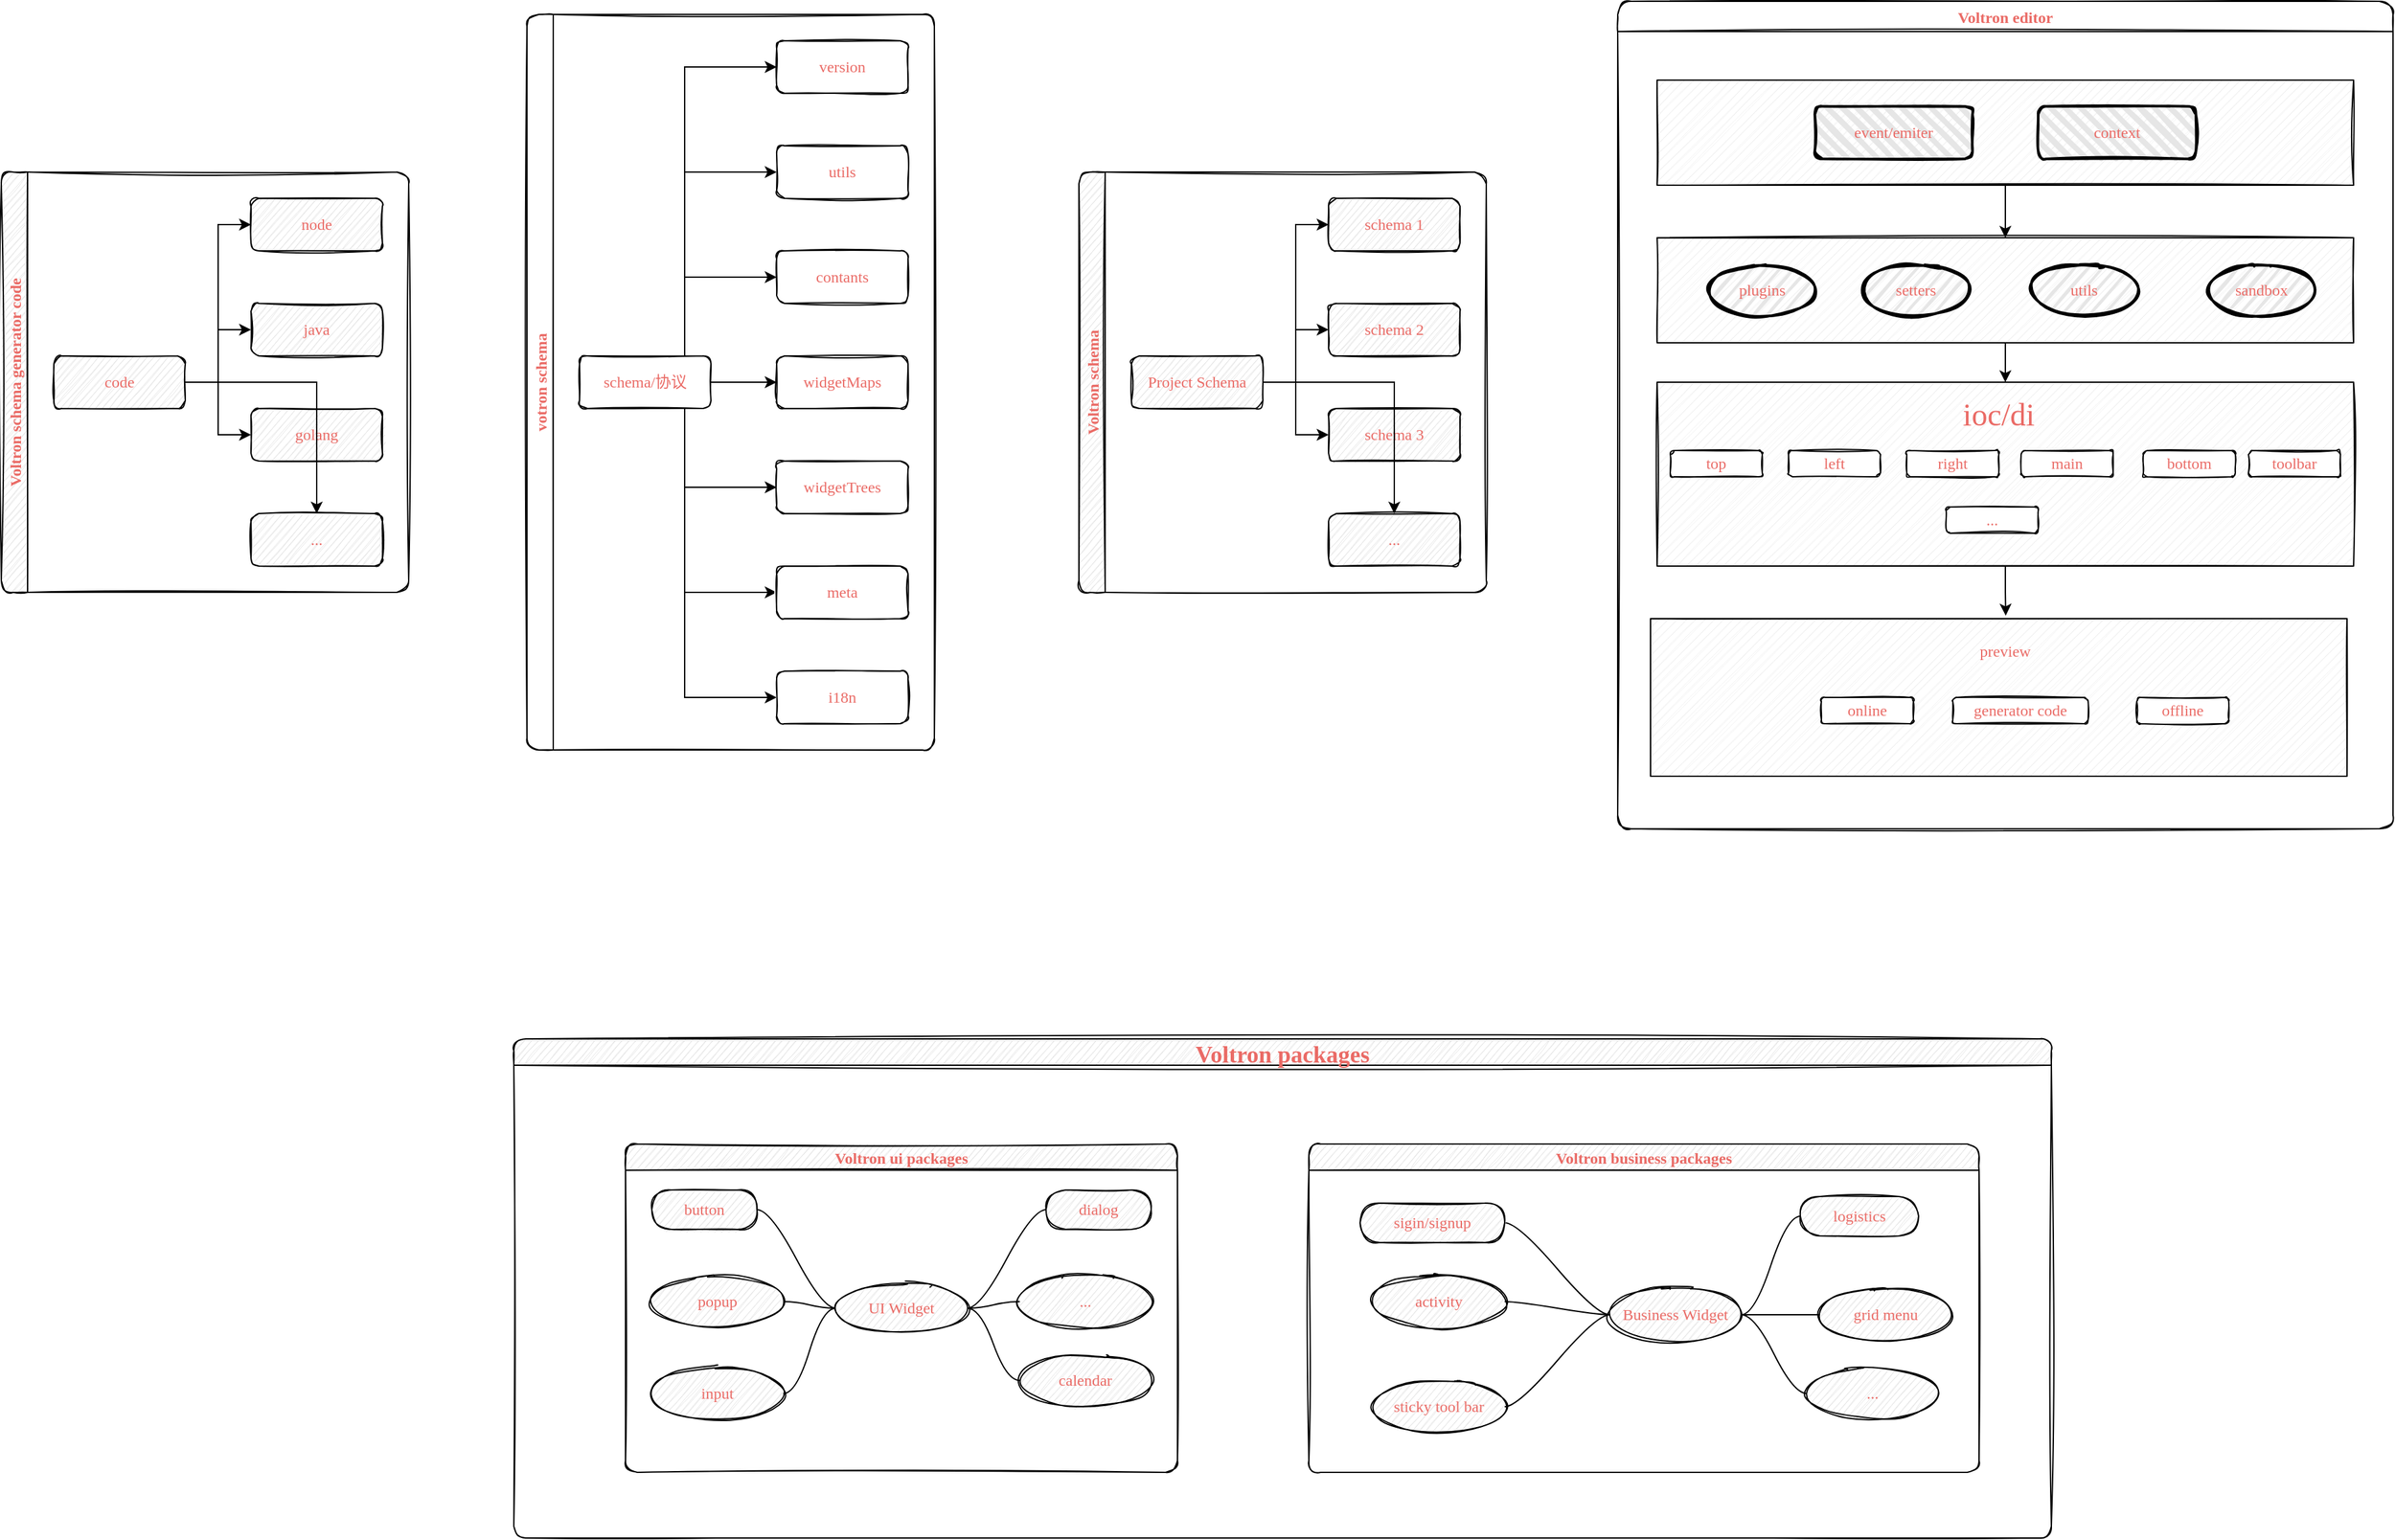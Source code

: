 <mxfile version="20.2.7" type="github">
  <diagram id="uEtx-rClUIluF5eoHh9o" name="Page-1">
    <mxGraphModel dx="2403" dy="1404" grid="1" gridSize="10" guides="1" tooltips="1" connect="1" arrows="1" fold="1" page="1" pageScale="1" pageWidth="827" pageHeight="1169" math="0" shadow="0">
      <root>
        <mxCell id="0" />
        <mxCell id="1" parent="0" />
        <mxCell id="8oAO5jy6MXNJYuo4tlUB-1" value="votron schema" style="swimlane;startSize=20;horizontal=0;childLayout=treeLayout;horizontalTree=1;resizable=0;containerType=tree;rounded=1;sketch=1;fontFamily=Comic Sans MS;fontColor=#EA6B66;" vertex="1" parent="1">
          <mxGeometry x="731" y="490" width="310" height="560" as="geometry" />
        </mxCell>
        <mxCell id="8oAO5jy6MXNJYuo4tlUB-2" value="schema/协议" style="whiteSpace=wrap;html=1;rounded=1;sketch=1;fontFamily=Comic Sans MS;fontColor=#EA6B66;" vertex="1" parent="8oAO5jy6MXNJYuo4tlUB-1">
          <mxGeometry x="40" y="260" width="100" height="40" as="geometry" />
        </mxCell>
        <mxCell id="8oAO5jy6MXNJYuo4tlUB-3" value="" style="edgeStyle=orthogonalEdgeStyle;rounded=0;orthogonalLoop=1;jettySize=auto;html=1;" edge="1" parent="8oAO5jy6MXNJYuo4tlUB-1" source="8oAO5jy6MXNJYuo4tlUB-2" target="8oAO5jy6MXNJYuo4tlUB-4">
          <mxGeometry relative="1" as="geometry">
            <Array as="points">
              <mxPoint x="120" y="40" />
            </Array>
          </mxGeometry>
        </mxCell>
        <mxCell id="8oAO5jy6MXNJYuo4tlUB-4" value="version" style="whiteSpace=wrap;html=1;rounded=1;sketch=1;fontFamily=Comic Sans MS;fontColor=#EA6B66;" vertex="1" parent="8oAO5jy6MXNJYuo4tlUB-1">
          <mxGeometry x="190" y="20" width="100" height="40" as="geometry" />
        </mxCell>
        <mxCell id="8oAO5jy6MXNJYuo4tlUB-5" value="" style="edgeStyle=orthogonalEdgeStyle;rounded=0;orthogonalLoop=1;jettySize=auto;html=1;" edge="1" parent="8oAO5jy6MXNJYuo4tlUB-1" source="8oAO5jy6MXNJYuo4tlUB-2" target="8oAO5jy6MXNJYuo4tlUB-6">
          <mxGeometry relative="1" as="geometry">
            <Array as="points">
              <mxPoint x="120" y="120" />
            </Array>
          </mxGeometry>
        </mxCell>
        <mxCell id="8oAO5jy6MXNJYuo4tlUB-6" value="utils" style="whiteSpace=wrap;html=1;rounded=1;sketch=1;fontFamily=Comic Sans MS;fontColor=#EA6B66;" vertex="1" parent="8oAO5jy6MXNJYuo4tlUB-1">
          <mxGeometry x="190" y="100" width="100" height="40" as="geometry" />
        </mxCell>
        <mxCell id="8oAO5jy6MXNJYuo4tlUB-7" value="" style="edgeStyle=orthogonalEdgeStyle;rounded=0;orthogonalLoop=1;jettySize=auto;html=1;" edge="1" parent="8oAO5jy6MXNJYuo4tlUB-1" source="8oAO5jy6MXNJYuo4tlUB-2" target="8oAO5jy6MXNJYuo4tlUB-8">
          <mxGeometry relative="1" as="geometry">
            <Array as="points">
              <mxPoint x="120" y="200" />
            </Array>
          </mxGeometry>
        </mxCell>
        <mxCell id="8oAO5jy6MXNJYuo4tlUB-8" value="contants" style="whiteSpace=wrap;html=1;rounded=1;sketch=1;fontFamily=Comic Sans MS;fontColor=#EA6B66;" vertex="1" parent="8oAO5jy6MXNJYuo4tlUB-1">
          <mxGeometry x="190" y="180" width="100" height="40" as="geometry" />
        </mxCell>
        <mxCell id="8oAO5jy6MXNJYuo4tlUB-9" value="" style="edgeStyle=orthogonalEdgeStyle;rounded=0;orthogonalLoop=1;jettySize=auto;html=1;" edge="1" parent="8oAO5jy6MXNJYuo4tlUB-1" source="8oAO5jy6MXNJYuo4tlUB-2" target="8oAO5jy6MXNJYuo4tlUB-10">
          <mxGeometry relative="1" as="geometry" />
        </mxCell>
        <mxCell id="8oAO5jy6MXNJYuo4tlUB-10" value="widgetMaps" style="whiteSpace=wrap;html=1;rounded=1;sketch=1;fontFamily=Comic Sans MS;fontColor=#EA6B66;" vertex="1" parent="8oAO5jy6MXNJYuo4tlUB-1">
          <mxGeometry x="190" y="260" width="100" height="40" as="geometry" />
        </mxCell>
        <mxCell id="8oAO5jy6MXNJYuo4tlUB-11" value="" style="edgeStyle=orthogonalEdgeStyle;rounded=0;orthogonalLoop=1;jettySize=auto;html=1;" edge="1" parent="8oAO5jy6MXNJYuo4tlUB-1" source="8oAO5jy6MXNJYuo4tlUB-2" target="8oAO5jy6MXNJYuo4tlUB-12">
          <mxGeometry relative="1" as="geometry">
            <Array as="points">
              <mxPoint x="120" y="360" />
            </Array>
          </mxGeometry>
        </mxCell>
        <mxCell id="8oAO5jy6MXNJYuo4tlUB-12" value="widgetTrees" style="whiteSpace=wrap;html=1;rounded=1;sketch=1;fontFamily=Comic Sans MS;fontColor=#EA6B66;" vertex="1" parent="8oAO5jy6MXNJYuo4tlUB-1">
          <mxGeometry x="190" y="340" width="100" height="40" as="geometry" />
        </mxCell>
        <mxCell id="8oAO5jy6MXNJYuo4tlUB-13" value="" style="edgeStyle=orthogonalEdgeStyle;rounded=0;orthogonalLoop=1;jettySize=auto;html=1;" edge="1" parent="8oAO5jy6MXNJYuo4tlUB-1" source="8oAO5jy6MXNJYuo4tlUB-2" target="8oAO5jy6MXNJYuo4tlUB-14">
          <mxGeometry relative="1" as="geometry">
            <Array as="points">
              <mxPoint x="120" y="440" />
            </Array>
          </mxGeometry>
        </mxCell>
        <mxCell id="8oAO5jy6MXNJYuo4tlUB-14" value="meta" style="whiteSpace=wrap;html=1;rounded=1;sketch=1;fontFamily=Comic Sans MS;fontColor=#EA6B66;" vertex="1" parent="8oAO5jy6MXNJYuo4tlUB-1">
          <mxGeometry x="190" y="420" width="100" height="40" as="geometry" />
        </mxCell>
        <mxCell id="8oAO5jy6MXNJYuo4tlUB-15" value="" style="edgeStyle=orthogonalEdgeStyle;rounded=0;orthogonalLoop=1;jettySize=auto;html=1;" edge="1" parent="8oAO5jy6MXNJYuo4tlUB-1" source="8oAO5jy6MXNJYuo4tlUB-2" target="8oAO5jy6MXNJYuo4tlUB-16">
          <mxGeometry relative="1" as="geometry">
            <Array as="points">
              <mxPoint x="120" y="520" />
            </Array>
          </mxGeometry>
        </mxCell>
        <mxCell id="8oAO5jy6MXNJYuo4tlUB-16" value="i18n" style="whiteSpace=wrap;html=1;rounded=1;sketch=1;fontFamily=Comic Sans MS;fontColor=#EA6B66;" vertex="1" parent="8oAO5jy6MXNJYuo4tlUB-1">
          <mxGeometry x="190" y="500" width="100" height="40" as="geometry" />
        </mxCell>
        <mxCell id="8oAO5jy6MXNJYuo4tlUB-17" value="Voltron editor" style="swimlane;rounded=1;sketch=1;fontFamily=Comic Sans MS;fontColor=#EA6B66;" vertex="1" parent="1">
          <mxGeometry x="1561" y="480" width="590" height="630" as="geometry" />
        </mxCell>
        <mxCell id="8oAO5jy6MXNJYuo4tlUB-18" style="edgeStyle=orthogonalEdgeStyle;rounded=0;orthogonalLoop=1;jettySize=auto;html=1;entryX=0.5;entryY=0;entryDx=0;entryDy=0;entryPerimeter=0;fontFamily=Comic Sans MS;" edge="1" parent="8oAO5jy6MXNJYuo4tlUB-17" source="8oAO5jy6MXNJYuo4tlUB-19" target="8oAO5jy6MXNJYuo4tlUB-38">
          <mxGeometry relative="1" as="geometry" />
        </mxCell>
        <mxCell id="8oAO5jy6MXNJYuo4tlUB-19" value="" style="verticalLabelPosition=bottom;verticalAlign=top;html=1;shape=mxgraph.basic.patternFillRect;fillStyle=diag;step=5;fillStrokeWidth=0.2;fillStrokeColor=#dddddd;rounded=1;sketch=1;fontFamily=Comic Sans MS;" vertex="1" parent="8oAO5jy6MXNJYuo4tlUB-17">
          <mxGeometry x="30" y="60" width="530" height="80" as="geometry" />
        </mxCell>
        <mxCell id="8oAO5jy6MXNJYuo4tlUB-20" value="event/emiter" style="rounded=1;whiteSpace=wrap;html=1;strokeWidth=2;fillWeight=4;hachureGap=8;hachureAngle=45;fillColor=#E6E6E6;sketch=1;fontFamily=Comic Sans MS;fontColor=#EA6B66;" vertex="1" parent="8oAO5jy6MXNJYuo4tlUB-17">
          <mxGeometry x="150" y="80" width="120" height="40" as="geometry" />
        </mxCell>
        <mxCell id="8oAO5jy6MXNJYuo4tlUB-21" value="context" style="rounded=1;whiteSpace=wrap;html=1;strokeWidth=2;fillWeight=4;hachureGap=8;hachureAngle=45;fillColor=#E6E6E6;sketch=1;fontFamily=Comic Sans MS;fontColor=#EA6B66;" vertex="1" parent="8oAO5jy6MXNJYuo4tlUB-17">
          <mxGeometry x="320" y="80" width="120" height="40" as="geometry" />
        </mxCell>
        <mxCell id="8oAO5jy6MXNJYuo4tlUB-22" style="edgeStyle=orthogonalEdgeStyle;rounded=0;orthogonalLoop=1;jettySize=auto;html=1;entryX=0.51;entryY=-0.019;entryDx=0;entryDy=0;entryPerimeter=0;fontFamily=Comic Sans MS;" edge="1" parent="8oAO5jy6MXNJYuo4tlUB-17" source="8oAO5jy6MXNJYuo4tlUB-23" target="8oAO5jy6MXNJYuo4tlUB-32">
          <mxGeometry relative="1" as="geometry" />
        </mxCell>
        <mxCell id="8oAO5jy6MXNJYuo4tlUB-23" value="" style="verticalLabelPosition=bottom;verticalAlign=top;html=1;shape=mxgraph.basic.patternFillRect;fillStyle=diag;step=5;fillStrokeWidth=0.2;fillStrokeColor=#dddddd;rounded=1;sketch=1;fontFamily=Comic Sans MS;" vertex="1" parent="8oAO5jy6MXNJYuo4tlUB-17">
          <mxGeometry x="30" y="290" width="530" height="140" as="geometry" />
        </mxCell>
        <mxCell id="8oAO5jy6MXNJYuo4tlUB-24" value="&lt;font style=&quot;font-size: 24px;&quot;&gt;ioc/di&lt;/font&gt;" style="text;html=1;strokeColor=none;fillColor=none;align=center;verticalAlign=middle;whiteSpace=wrap;rounded=0;sketch=1;fontFamily=Comic Sans MS;fontColor=#EA6B66;fontSize=14;" vertex="1" parent="8oAO5jy6MXNJYuo4tlUB-17">
          <mxGeometry x="260" y="300" width="60" height="30" as="geometry" />
        </mxCell>
        <mxCell id="8oAO5jy6MXNJYuo4tlUB-25" value="top" style="rounded=1;whiteSpace=wrap;html=1;sketch=1;fontFamily=Comic Sans MS;fontColor=#EA6B66;" vertex="1" parent="8oAO5jy6MXNJYuo4tlUB-17">
          <mxGeometry x="40" y="342" width="70" height="20" as="geometry" />
        </mxCell>
        <mxCell id="8oAO5jy6MXNJYuo4tlUB-26" value="left" style="rounded=1;whiteSpace=wrap;html=1;sketch=1;fontFamily=Comic Sans MS;fontColor=#EA6B66;" vertex="1" parent="8oAO5jy6MXNJYuo4tlUB-17">
          <mxGeometry x="130" y="342" width="70" height="20" as="geometry" />
        </mxCell>
        <mxCell id="8oAO5jy6MXNJYuo4tlUB-27" value="right" style="rounded=1;whiteSpace=wrap;html=1;sketch=1;fontFamily=Comic Sans MS;fontColor=#EA6B66;" vertex="1" parent="8oAO5jy6MXNJYuo4tlUB-17">
          <mxGeometry x="220" y="342" width="70" height="20" as="geometry" />
        </mxCell>
        <mxCell id="8oAO5jy6MXNJYuo4tlUB-28" value="main" style="rounded=1;whiteSpace=wrap;html=1;sketch=1;fontFamily=Comic Sans MS;fontColor=#EA6B66;" vertex="1" parent="8oAO5jy6MXNJYuo4tlUB-17">
          <mxGeometry x="307" y="342" width="70" height="20" as="geometry" />
        </mxCell>
        <mxCell id="8oAO5jy6MXNJYuo4tlUB-29" value="bottom" style="rounded=1;whiteSpace=wrap;html=1;sketch=1;fontFamily=Comic Sans MS;fontColor=#EA6B66;" vertex="1" parent="8oAO5jy6MXNJYuo4tlUB-17">
          <mxGeometry x="400" y="342" width="70" height="20" as="geometry" />
        </mxCell>
        <mxCell id="8oAO5jy6MXNJYuo4tlUB-30" value="toolbar" style="rounded=1;whiteSpace=wrap;html=1;sketch=1;fontFamily=Comic Sans MS;fontColor=#EA6B66;" vertex="1" parent="8oAO5jy6MXNJYuo4tlUB-17">
          <mxGeometry x="480" y="342" width="70" height="20" as="geometry" />
        </mxCell>
        <mxCell id="8oAO5jy6MXNJYuo4tlUB-31" value="..." style="rounded=1;whiteSpace=wrap;html=1;sketch=1;fontFamily=Comic Sans MS;fontColor=#EA6B66;" vertex="1" parent="8oAO5jy6MXNJYuo4tlUB-17">
          <mxGeometry x="250" y="385" width="70" height="20" as="geometry" />
        </mxCell>
        <mxCell id="8oAO5jy6MXNJYuo4tlUB-32" value="" style="verticalLabelPosition=bottom;verticalAlign=top;html=1;shape=mxgraph.basic.patternFillRect;fillStyle=diag;step=5;fillStrokeWidth=0.2;fillStrokeColor=#dddddd;rounded=1;sketch=1;fontFamily=Comic Sans MS;" vertex="1" parent="8oAO5jy6MXNJYuo4tlUB-17">
          <mxGeometry x="25" y="470" width="530" height="120" as="geometry" />
        </mxCell>
        <mxCell id="8oAO5jy6MXNJYuo4tlUB-33" value="preview" style="text;html=1;strokeColor=none;fillColor=none;align=center;verticalAlign=middle;whiteSpace=wrap;rounded=0;sketch=1;fontFamily=Comic Sans MS;fontColor=#EA6B66;" vertex="1" parent="8oAO5jy6MXNJYuo4tlUB-17">
          <mxGeometry x="265" y="480" width="60" height="30" as="geometry" />
        </mxCell>
        <mxCell id="8oAO5jy6MXNJYuo4tlUB-34" value="online" style="rounded=1;whiteSpace=wrap;html=1;sketch=1;fontFamily=Comic Sans MS;fontColor=#EA6B66;" vertex="1" parent="8oAO5jy6MXNJYuo4tlUB-17">
          <mxGeometry x="155" y="530" width="70" height="20" as="geometry" />
        </mxCell>
        <mxCell id="8oAO5jy6MXNJYuo4tlUB-35" value="offline" style="rounded=1;whiteSpace=wrap;html=1;sketch=1;fontFamily=Comic Sans MS;fontColor=#EA6B66;" vertex="1" parent="8oAO5jy6MXNJYuo4tlUB-17">
          <mxGeometry x="395" y="530" width="70" height="20" as="geometry" />
        </mxCell>
        <mxCell id="8oAO5jy6MXNJYuo4tlUB-36" value="generator code" style="rounded=1;whiteSpace=wrap;html=1;sketch=1;fontFamily=Comic Sans MS;fontColor=#EA6B66;" vertex="1" parent="8oAO5jy6MXNJYuo4tlUB-17">
          <mxGeometry x="255" y="530" width="103" height="20" as="geometry" />
        </mxCell>
        <mxCell id="8oAO5jy6MXNJYuo4tlUB-37" style="edgeStyle=orthogonalEdgeStyle;rounded=0;orthogonalLoop=1;jettySize=auto;html=1;entryX=0.5;entryY=0;entryDx=0;entryDy=0;entryPerimeter=0;fontFamily=Comic Sans MS;fontSize=24;fontColor=#EA6B66;" edge="1" parent="8oAO5jy6MXNJYuo4tlUB-17" source="8oAO5jy6MXNJYuo4tlUB-38" target="8oAO5jy6MXNJYuo4tlUB-23">
          <mxGeometry relative="1" as="geometry" />
        </mxCell>
        <mxCell id="8oAO5jy6MXNJYuo4tlUB-38" value="" style="verticalLabelPosition=bottom;verticalAlign=top;html=1;shape=mxgraph.basic.patternFillRect;fillStyle=diag;step=5;fillStrokeWidth=0.2;fillStrokeColor=#dddddd;rounded=1;sketch=1;fontFamily=Comic Sans MS;" vertex="1" parent="8oAO5jy6MXNJYuo4tlUB-17">
          <mxGeometry x="30" y="180" width="530" height="80" as="geometry" />
        </mxCell>
        <mxCell id="8oAO5jy6MXNJYuo4tlUB-39" value="plugins" style="ellipse;whiteSpace=wrap;html=1;strokeWidth=2;fillWeight=2;hachureGap=8;fillColor=#E6E6E6;fillStyle=dots;sketch=1;rounded=1;fontFamily=Comic Sans MS;fontColor=#EA6B66;" vertex="1" parent="8oAO5jy6MXNJYuo4tlUB-17">
          <mxGeometry x="70" y="200" width="80" height="40" as="geometry" />
        </mxCell>
        <mxCell id="8oAO5jy6MXNJYuo4tlUB-40" value="setters" style="ellipse;whiteSpace=wrap;html=1;strokeWidth=2;fillWeight=2;hachureGap=8;fillColor=#E6E6E6;fillStyle=dots;sketch=1;rounded=1;fontFamily=Comic Sans MS;fontColor=#EA6B66;" vertex="1" parent="8oAO5jy6MXNJYuo4tlUB-17">
          <mxGeometry x="187" y="200" width="80" height="40" as="geometry" />
        </mxCell>
        <mxCell id="8oAO5jy6MXNJYuo4tlUB-41" value="utils" style="ellipse;whiteSpace=wrap;html=1;strokeWidth=2;fillWeight=2;hachureGap=8;fillColor=#E6E6E6;fillStyle=dots;sketch=1;rounded=1;fontFamily=Comic Sans MS;fontColor=#EA6B66;" vertex="1" parent="8oAO5jy6MXNJYuo4tlUB-17">
          <mxGeometry x="315" y="200" width="80" height="40" as="geometry" />
        </mxCell>
        <mxCell id="8oAO5jy6MXNJYuo4tlUB-42" value="sandbox" style="ellipse;whiteSpace=wrap;html=1;strokeWidth=2;fillWeight=2;hachureGap=8;fillColor=#E6E6E6;fillStyle=dots;sketch=1;rounded=1;fontFamily=Comic Sans MS;fontColor=#EA6B66;" vertex="1" parent="8oAO5jy6MXNJYuo4tlUB-17">
          <mxGeometry x="450" y="200" width="80" height="40" as="geometry" />
        </mxCell>
        <mxCell id="8oAO5jy6MXNJYuo4tlUB-43" value="Voltron schema generator code" style="swimlane;startSize=20;horizontal=0;childLayout=treeLayout;horizontalTree=1;resizable=0;containerType=tree;rounded=1;sketch=1;fontFamily=Comic Sans MS;fillColor=#E6E6E6;fontColor=#EA6B66;" vertex="1" parent="1">
          <mxGeometry x="331" y="610" width="310" height="320" as="geometry" />
        </mxCell>
        <mxCell id="8oAO5jy6MXNJYuo4tlUB-44" value="code" style="whiteSpace=wrap;html=1;rounded=1;sketch=1;fontFamily=Comic Sans MS;fillColor=#E6E6E6;fontColor=#EA6B66;" vertex="1" parent="8oAO5jy6MXNJYuo4tlUB-43">
          <mxGeometry x="40" y="140" width="100" height="40" as="geometry" />
        </mxCell>
        <mxCell id="8oAO5jy6MXNJYuo4tlUB-45" value="node" style="whiteSpace=wrap;html=1;rounded=1;sketch=1;fontFamily=Comic Sans MS;fillColor=#E6E6E6;fontColor=#EA6B66;" vertex="1" parent="8oAO5jy6MXNJYuo4tlUB-43">
          <mxGeometry x="190" y="20" width="100" height="40" as="geometry" />
        </mxCell>
        <mxCell id="8oAO5jy6MXNJYuo4tlUB-46" value="" style="edgeStyle=elbowEdgeStyle;elbow=horizontal;html=1;rounded=0;fontFamily=Comic Sans MS;" edge="1" parent="8oAO5jy6MXNJYuo4tlUB-43" source="8oAO5jy6MXNJYuo4tlUB-44" target="8oAO5jy6MXNJYuo4tlUB-45">
          <mxGeometry relative="1" as="geometry" />
        </mxCell>
        <mxCell id="8oAO5jy6MXNJYuo4tlUB-47" value="java" style="whiteSpace=wrap;html=1;rounded=1;sketch=1;fontFamily=Comic Sans MS;fillColor=#E6E6E6;fontColor=#EA6B66;" vertex="1" parent="8oAO5jy6MXNJYuo4tlUB-43">
          <mxGeometry x="190" y="100" width="100" height="40" as="geometry" />
        </mxCell>
        <mxCell id="8oAO5jy6MXNJYuo4tlUB-48" value="" style="edgeStyle=elbowEdgeStyle;elbow=horizontal;html=1;rounded=0;fontFamily=Comic Sans MS;" edge="1" parent="8oAO5jy6MXNJYuo4tlUB-43" source="8oAO5jy6MXNJYuo4tlUB-44" target="8oAO5jy6MXNJYuo4tlUB-47">
          <mxGeometry relative="1" as="geometry" />
        </mxCell>
        <mxCell id="8oAO5jy6MXNJYuo4tlUB-49" value="" style="edgeStyle=orthogonalEdgeStyle;rounded=0;orthogonalLoop=1;jettySize=auto;html=1;" edge="1" parent="8oAO5jy6MXNJYuo4tlUB-43" source="8oAO5jy6MXNJYuo4tlUB-44" target="8oAO5jy6MXNJYuo4tlUB-50">
          <mxGeometry relative="1" as="geometry" />
        </mxCell>
        <mxCell id="8oAO5jy6MXNJYuo4tlUB-50" value="golang" style="whiteSpace=wrap;html=1;rounded=1;sketch=1;fontFamily=Comic Sans MS;fillColor=#E6E6E6;fontColor=#EA6B66;" vertex="1" parent="8oAO5jy6MXNJYuo4tlUB-43">
          <mxGeometry x="190" y="180" width="100" height="40" as="geometry" />
        </mxCell>
        <mxCell id="8oAO5jy6MXNJYuo4tlUB-51" value="" style="edgeStyle=orthogonalEdgeStyle;rounded=0;orthogonalLoop=1;jettySize=auto;html=1;" edge="1" parent="8oAO5jy6MXNJYuo4tlUB-43" source="8oAO5jy6MXNJYuo4tlUB-44" target="8oAO5jy6MXNJYuo4tlUB-52">
          <mxGeometry relative="1" as="geometry" />
        </mxCell>
        <mxCell id="8oAO5jy6MXNJYuo4tlUB-52" value="..." style="whiteSpace=wrap;html=1;rounded=1;sketch=1;fontFamily=Comic Sans MS;fillColor=#E6E6E6;fontColor=#EA6B66;" vertex="1" parent="8oAO5jy6MXNJYuo4tlUB-43">
          <mxGeometry x="190" y="260" width="100" height="40" as="geometry" />
        </mxCell>
        <mxCell id="8oAO5jy6MXNJYuo4tlUB-53" value="Voltron schema" style="swimlane;startSize=20;horizontal=0;childLayout=treeLayout;horizontalTree=1;resizable=0;containerType=tree;rounded=1;sketch=1;fontFamily=Comic Sans MS;fillColor=#E6E6E6;fontColor=#EA6B66;" vertex="1" parent="1">
          <mxGeometry x="1151" y="610" width="310" height="320" as="geometry" />
        </mxCell>
        <mxCell id="8oAO5jy6MXNJYuo4tlUB-54" value="Project Schema" style="whiteSpace=wrap;html=1;rounded=1;sketch=1;fontFamily=Comic Sans MS;fillColor=#E6E6E6;fontColor=#EA6B66;" vertex="1" parent="8oAO5jy6MXNJYuo4tlUB-53">
          <mxGeometry x="40" y="140" width="100" height="40" as="geometry" />
        </mxCell>
        <mxCell id="8oAO5jy6MXNJYuo4tlUB-55" value="schema 1" style="whiteSpace=wrap;html=1;rounded=1;sketch=1;fontFamily=Comic Sans MS;fillColor=#E6E6E6;fontColor=#EA6B66;" vertex="1" parent="8oAO5jy6MXNJYuo4tlUB-53">
          <mxGeometry x="190" y="20" width="100" height="40" as="geometry" />
        </mxCell>
        <mxCell id="8oAO5jy6MXNJYuo4tlUB-56" value="" style="edgeStyle=elbowEdgeStyle;elbow=horizontal;html=1;rounded=0;fontFamily=Comic Sans MS;" edge="1" parent="8oAO5jy6MXNJYuo4tlUB-53" source="8oAO5jy6MXNJYuo4tlUB-54" target="8oAO5jy6MXNJYuo4tlUB-55">
          <mxGeometry relative="1" as="geometry" />
        </mxCell>
        <mxCell id="8oAO5jy6MXNJYuo4tlUB-57" value="schema 2" style="whiteSpace=wrap;html=1;rounded=1;sketch=1;fontFamily=Comic Sans MS;fillColor=#E6E6E6;fontColor=#EA6B66;" vertex="1" parent="8oAO5jy6MXNJYuo4tlUB-53">
          <mxGeometry x="190" y="100" width="100" height="40" as="geometry" />
        </mxCell>
        <mxCell id="8oAO5jy6MXNJYuo4tlUB-58" value="" style="edgeStyle=elbowEdgeStyle;elbow=horizontal;html=1;rounded=0;fontFamily=Comic Sans MS;" edge="1" parent="8oAO5jy6MXNJYuo4tlUB-53" source="8oAO5jy6MXNJYuo4tlUB-54" target="8oAO5jy6MXNJYuo4tlUB-57">
          <mxGeometry relative="1" as="geometry" />
        </mxCell>
        <mxCell id="8oAO5jy6MXNJYuo4tlUB-59" value="" style="edgeStyle=orthogonalEdgeStyle;rounded=0;orthogonalLoop=1;jettySize=auto;html=1;" edge="1" parent="8oAO5jy6MXNJYuo4tlUB-53" source="8oAO5jy6MXNJYuo4tlUB-54" target="8oAO5jy6MXNJYuo4tlUB-60">
          <mxGeometry relative="1" as="geometry" />
        </mxCell>
        <mxCell id="8oAO5jy6MXNJYuo4tlUB-60" value="schema 3" style="whiteSpace=wrap;html=1;rounded=1;sketch=1;fontFamily=Comic Sans MS;fillColor=#E6E6E6;fontColor=#EA6B66;" vertex="1" parent="8oAO5jy6MXNJYuo4tlUB-53">
          <mxGeometry x="190" y="180" width="100" height="40" as="geometry" />
        </mxCell>
        <mxCell id="8oAO5jy6MXNJYuo4tlUB-61" value="" style="edgeStyle=orthogonalEdgeStyle;rounded=0;orthogonalLoop=1;jettySize=auto;html=1;" edge="1" parent="8oAO5jy6MXNJYuo4tlUB-53" source="8oAO5jy6MXNJYuo4tlUB-54" target="8oAO5jy6MXNJYuo4tlUB-62">
          <mxGeometry relative="1" as="geometry" />
        </mxCell>
        <mxCell id="8oAO5jy6MXNJYuo4tlUB-62" value="..." style="whiteSpace=wrap;html=1;rounded=1;sketch=1;fontFamily=Comic Sans MS;fillColor=#E6E6E6;fontColor=#EA6B66;" vertex="1" parent="8oAO5jy6MXNJYuo4tlUB-53">
          <mxGeometry x="190" y="260" width="100" height="40" as="geometry" />
        </mxCell>
        <mxCell id="8oAO5jy6MXNJYuo4tlUB-63" value="Voltron packages" style="swimlane;startSize=20;horizontal=1;containerType=tree;rounded=1;sketch=1;fontFamily=Comic Sans MS;fontSize=18;fontColor=#EA6B66;fillColor=#E6E6E6;" vertex="1" parent="1">
          <mxGeometry x="721" y="1270" width="1170" height="380" as="geometry" />
        </mxCell>
        <mxCell id="8oAO5jy6MXNJYuo4tlUB-64" value="Voltron ui packages" style="swimlane;startSize=20;horizontal=1;containerType=tree;rounded=1;sketch=1;fontFamily=Comic Sans MS;fontSize=12;fontColor=#EA6B66;fillColor=#E6E6E6;" vertex="1" parent="8oAO5jy6MXNJYuo4tlUB-63">
          <mxGeometry x="85" y="80" width="420" height="250" as="geometry" />
        </mxCell>
        <mxCell id="8oAO5jy6MXNJYuo4tlUB-65" value="" style="edgeStyle=entityRelationEdgeStyle;startArrow=none;endArrow=none;segment=10;curved=1;rounded=0;fontFamily=Comic Sans MS;fontSize=12;fontColor=#EA6B66;" edge="1" parent="8oAO5jy6MXNJYuo4tlUB-64" source="8oAO5jy6MXNJYuo4tlUB-67" target="8oAO5jy6MXNJYuo4tlUB-68">
          <mxGeometry relative="1" as="geometry" />
        </mxCell>
        <mxCell id="8oAO5jy6MXNJYuo4tlUB-66" value="" style="edgeStyle=entityRelationEdgeStyle;startArrow=none;endArrow=none;segment=10;curved=1;rounded=0;fontFamily=Comic Sans MS;fontSize=12;fontColor=#EA6B66;" edge="1" parent="8oAO5jy6MXNJYuo4tlUB-64" source="8oAO5jy6MXNJYuo4tlUB-67" target="8oAO5jy6MXNJYuo4tlUB-69">
          <mxGeometry relative="1" as="geometry" />
        </mxCell>
        <mxCell id="8oAO5jy6MXNJYuo4tlUB-67" value="UI Widget" style="ellipse;whiteSpace=wrap;html=1;align=center;treeFolding=1;treeMoving=1;newEdgeStyle={&quot;edgeStyle&quot;:&quot;entityRelationEdgeStyle&quot;,&quot;startArrow&quot;:&quot;none&quot;,&quot;endArrow&quot;:&quot;none&quot;,&quot;segment&quot;:10,&quot;curved&quot;:1};rounded=1;sketch=1;fontFamily=Comic Sans MS;fontSize=12;fontColor=#EA6B66;fillColor=#E6E6E6;" vertex="1" parent="8oAO5jy6MXNJYuo4tlUB-64">
          <mxGeometry x="160" y="105" width="100" height="40" as="geometry" />
        </mxCell>
        <mxCell id="8oAO5jy6MXNJYuo4tlUB-68" value="dialog" style="whiteSpace=wrap;html=1;rounded=1;arcSize=50;align=center;verticalAlign=middle;strokeWidth=1;autosize=1;spacing=4;treeFolding=1;treeMoving=1;newEdgeStyle={&quot;edgeStyle&quot;:&quot;entityRelationEdgeStyle&quot;,&quot;startArrow&quot;:&quot;none&quot;,&quot;endArrow&quot;:&quot;none&quot;,&quot;segment&quot;:10,&quot;curved&quot;:1};sketch=1;fontFamily=Comic Sans MS;fontSize=12;fontColor=#EA6B66;fillColor=#E6E6E6;" vertex="1" parent="8oAO5jy6MXNJYuo4tlUB-64">
          <mxGeometry x="320" y="35" width="80" height="30" as="geometry" />
        </mxCell>
        <mxCell id="8oAO5jy6MXNJYuo4tlUB-69" value="button" style="whiteSpace=wrap;html=1;rounded=1;arcSize=50;align=center;verticalAlign=middle;strokeWidth=1;autosize=1;spacing=4;treeFolding=1;treeMoving=1;newEdgeStyle={&quot;edgeStyle&quot;:&quot;entityRelationEdgeStyle&quot;,&quot;startArrow&quot;:&quot;none&quot;,&quot;endArrow&quot;:&quot;none&quot;,&quot;segment&quot;:10,&quot;curved&quot;:1};sketch=1;fontFamily=Comic Sans MS;fontSize=12;fontColor=#EA6B66;fillColor=#E6E6E6;" vertex="1" parent="8oAO5jy6MXNJYuo4tlUB-64">
          <mxGeometry x="20" y="35" width="80" height="30" as="geometry" />
        </mxCell>
        <mxCell id="8oAO5jy6MXNJYuo4tlUB-70" value="" style="edgeStyle=entityRelationEdgeStyle;rounded=0;orthogonalLoop=1;jettySize=auto;html=1;startArrow=none;endArrow=none;segment=10;curved=1;" edge="1" parent="8oAO5jy6MXNJYuo4tlUB-64" source="8oAO5jy6MXNJYuo4tlUB-67" target="8oAO5jy6MXNJYuo4tlUB-71">
          <mxGeometry relative="1" as="geometry" />
        </mxCell>
        <mxCell id="8oAO5jy6MXNJYuo4tlUB-71" value="popup" style="ellipse;whiteSpace=wrap;html=1;align=center;treeFolding=1;treeMoving=1;newEdgeStyle={&quot;edgeStyle&quot;:&quot;entityRelationEdgeStyle&quot;,&quot;startArrow&quot;:&quot;none&quot;,&quot;endArrow&quot;:&quot;none&quot;,&quot;segment&quot;:10,&quot;curved&quot;:1};rounded=1;sketch=1;fontFamily=Comic Sans MS;fontSize=12;fontColor=#EA6B66;fillColor=#E6E6E6;" vertex="1" parent="8oAO5jy6MXNJYuo4tlUB-64">
          <mxGeometry x="20" y="100" width="100" height="40" as="geometry" />
        </mxCell>
        <mxCell id="8oAO5jy6MXNJYuo4tlUB-72" value="" style="edgeStyle=entityRelationEdgeStyle;rounded=0;orthogonalLoop=1;jettySize=auto;html=1;startArrow=none;endArrow=none;segment=10;curved=1;" edge="1" parent="8oAO5jy6MXNJYuo4tlUB-64" source="8oAO5jy6MXNJYuo4tlUB-67" target="8oAO5jy6MXNJYuo4tlUB-73">
          <mxGeometry relative="1" as="geometry" />
        </mxCell>
        <mxCell id="8oAO5jy6MXNJYuo4tlUB-73" value="calendar" style="ellipse;whiteSpace=wrap;html=1;align=center;treeFolding=1;treeMoving=1;newEdgeStyle={&quot;edgeStyle&quot;:&quot;entityRelationEdgeStyle&quot;,&quot;startArrow&quot;:&quot;none&quot;,&quot;endArrow&quot;:&quot;none&quot;,&quot;segment&quot;:10,&quot;curved&quot;:1};rounded=1;sketch=1;fontFamily=Comic Sans MS;fontSize=12;fontColor=#EA6B66;fillColor=#E6E6E6;" vertex="1" parent="8oAO5jy6MXNJYuo4tlUB-64">
          <mxGeometry x="300" y="160" width="100" height="40" as="geometry" />
        </mxCell>
        <mxCell id="8oAO5jy6MXNJYuo4tlUB-74" value="" style="edgeStyle=entityRelationEdgeStyle;rounded=0;orthogonalLoop=1;jettySize=auto;html=1;startArrow=none;endArrow=none;segment=10;curved=1;" edge="1" parent="8oAO5jy6MXNJYuo4tlUB-64" source="8oAO5jy6MXNJYuo4tlUB-67" target="8oAO5jy6MXNJYuo4tlUB-75">
          <mxGeometry relative="1" as="geometry" />
        </mxCell>
        <mxCell id="8oAO5jy6MXNJYuo4tlUB-75" value="input" style="ellipse;whiteSpace=wrap;html=1;align=center;treeFolding=1;treeMoving=1;newEdgeStyle={&quot;edgeStyle&quot;:&quot;entityRelationEdgeStyle&quot;,&quot;startArrow&quot;:&quot;none&quot;,&quot;endArrow&quot;:&quot;none&quot;,&quot;segment&quot;:10,&quot;curved&quot;:1};rounded=1;sketch=1;fontFamily=Comic Sans MS;fontSize=12;fontColor=#EA6B66;fillColor=#E6E6E6;" vertex="1" parent="8oAO5jy6MXNJYuo4tlUB-64">
          <mxGeometry x="20" y="170" width="100" height="40" as="geometry" />
        </mxCell>
        <mxCell id="8oAO5jy6MXNJYuo4tlUB-76" value="" style="edgeStyle=entityRelationEdgeStyle;rounded=0;orthogonalLoop=1;jettySize=auto;html=1;startArrow=none;endArrow=none;segment=10;curved=1;" edge="1" parent="8oAO5jy6MXNJYuo4tlUB-64" source="8oAO5jy6MXNJYuo4tlUB-67" target="8oAO5jy6MXNJYuo4tlUB-77">
          <mxGeometry relative="1" as="geometry" />
        </mxCell>
        <mxCell id="8oAO5jy6MXNJYuo4tlUB-77" value="..." style="ellipse;whiteSpace=wrap;html=1;align=center;treeFolding=1;treeMoving=1;newEdgeStyle={&quot;edgeStyle&quot;:&quot;entityRelationEdgeStyle&quot;,&quot;startArrow&quot;:&quot;none&quot;,&quot;endArrow&quot;:&quot;none&quot;,&quot;segment&quot;:10,&quot;curved&quot;:1};rounded=1;sketch=1;fontFamily=Comic Sans MS;fontSize=12;fontColor=#EA6B66;fillColor=#E6E6E6;" vertex="1" parent="8oAO5jy6MXNJYuo4tlUB-64">
          <mxGeometry x="300" y="100" width="100" height="40" as="geometry" />
        </mxCell>
        <mxCell id="8oAO5jy6MXNJYuo4tlUB-78" value="Voltron business packages" style="swimlane;startSize=20;horizontal=1;containerType=tree;rounded=1;sketch=1;fontFamily=Comic Sans MS;fontSize=12;fontColor=#EA6B66;fillColor=#E6E6E6;" vertex="1" parent="8oAO5jy6MXNJYuo4tlUB-63">
          <mxGeometry x="605" y="80" width="510" height="250" as="geometry" />
        </mxCell>
        <mxCell id="8oAO5jy6MXNJYuo4tlUB-79" value="" style="edgeStyle=entityRelationEdgeStyle;startArrow=none;endArrow=none;segment=10;curved=1;rounded=0;fontFamily=Comic Sans MS;fontSize=12;fontColor=#EA6B66;" edge="1" parent="8oAO5jy6MXNJYuo4tlUB-78" source="8oAO5jy6MXNJYuo4tlUB-81" target="8oAO5jy6MXNJYuo4tlUB-82">
          <mxGeometry relative="1" as="geometry" />
        </mxCell>
        <mxCell id="8oAO5jy6MXNJYuo4tlUB-80" value="" style="edgeStyle=entityRelationEdgeStyle;startArrow=none;endArrow=none;segment=10;curved=1;rounded=0;fontFamily=Comic Sans MS;fontSize=12;fontColor=#EA6B66;" edge="1" parent="8oAO5jy6MXNJYuo4tlUB-78" source="8oAO5jy6MXNJYuo4tlUB-81" target="8oAO5jy6MXNJYuo4tlUB-83">
          <mxGeometry relative="1" as="geometry" />
        </mxCell>
        <mxCell id="8oAO5jy6MXNJYuo4tlUB-81" value="Business Widget" style="ellipse;whiteSpace=wrap;html=1;align=center;treeFolding=1;treeMoving=1;newEdgeStyle={&quot;edgeStyle&quot;:&quot;entityRelationEdgeStyle&quot;,&quot;startArrow&quot;:&quot;none&quot;,&quot;endArrow&quot;:&quot;none&quot;,&quot;segment&quot;:10,&quot;curved&quot;:1};rounded=1;sketch=1;fontFamily=Comic Sans MS;fontSize=12;fontColor=#EA6B66;fillColor=#E6E6E6;" vertex="1" parent="8oAO5jy6MXNJYuo4tlUB-78">
          <mxGeometry x="229" y="110" width="100" height="40" as="geometry" />
        </mxCell>
        <mxCell id="8oAO5jy6MXNJYuo4tlUB-82" value="logistics" style="whiteSpace=wrap;html=1;rounded=1;arcSize=50;align=center;verticalAlign=middle;strokeWidth=1;autosize=1;spacing=4;treeFolding=1;treeMoving=1;newEdgeStyle={&quot;edgeStyle&quot;:&quot;entityRelationEdgeStyle&quot;,&quot;startArrow&quot;:&quot;none&quot;,&quot;endArrow&quot;:&quot;none&quot;,&quot;segment&quot;:10,&quot;curved&quot;:1};sketch=1;fontFamily=Comic Sans MS;fontSize=12;fontColor=#EA6B66;fillColor=#E6E6E6;" vertex="1" parent="8oAO5jy6MXNJYuo4tlUB-78">
          <mxGeometry x="374" y="40" width="90" height="30" as="geometry" />
        </mxCell>
        <mxCell id="8oAO5jy6MXNJYuo4tlUB-83" value="sigin/signup" style="whiteSpace=wrap;html=1;rounded=1;arcSize=50;align=center;verticalAlign=middle;strokeWidth=1;autosize=1;spacing=4;treeFolding=1;treeMoving=1;newEdgeStyle={&quot;edgeStyle&quot;:&quot;entityRelationEdgeStyle&quot;,&quot;startArrow&quot;:&quot;none&quot;,&quot;endArrow&quot;:&quot;none&quot;,&quot;segment&quot;:10,&quot;curved&quot;:1};sketch=1;fontFamily=Comic Sans MS;fontSize=12;fontColor=#EA6B66;fillColor=#E6E6E6;" vertex="1" parent="8oAO5jy6MXNJYuo4tlUB-78">
          <mxGeometry x="39" y="45" width="110" height="30" as="geometry" />
        </mxCell>
        <mxCell id="8oAO5jy6MXNJYuo4tlUB-84" value="" style="edgeStyle=entityRelationEdgeStyle;rounded=0;orthogonalLoop=1;jettySize=auto;html=1;startArrow=none;endArrow=none;segment=10;curved=1;" edge="1" parent="8oAO5jy6MXNJYuo4tlUB-78" source="8oAO5jy6MXNJYuo4tlUB-81" target="8oAO5jy6MXNJYuo4tlUB-85">
          <mxGeometry relative="1" as="geometry" />
        </mxCell>
        <mxCell id="8oAO5jy6MXNJYuo4tlUB-85" value="..." style="ellipse;whiteSpace=wrap;html=1;align=center;treeFolding=1;treeMoving=1;newEdgeStyle={&quot;edgeStyle&quot;:&quot;entityRelationEdgeStyle&quot;,&quot;startArrow&quot;:&quot;none&quot;,&quot;endArrow&quot;:&quot;none&quot;,&quot;segment&quot;:10,&quot;curved&quot;:1};rounded=1;sketch=1;fontFamily=Comic Sans MS;fontSize=12;fontColor=#EA6B66;fillColor=#E6E6E6;" vertex="1" parent="8oAO5jy6MXNJYuo4tlUB-78">
          <mxGeometry x="379" y="170" width="100" height="40" as="geometry" />
        </mxCell>
        <mxCell id="8oAO5jy6MXNJYuo4tlUB-86" value="" style="edgeStyle=entityRelationEdgeStyle;rounded=0;orthogonalLoop=1;jettySize=auto;html=1;startArrow=none;endArrow=none;segment=10;curved=1;" edge="1" parent="8oAO5jy6MXNJYuo4tlUB-78" source="8oAO5jy6MXNJYuo4tlUB-81" target="8oAO5jy6MXNJYuo4tlUB-87">
          <mxGeometry relative="1" as="geometry" />
        </mxCell>
        <mxCell id="8oAO5jy6MXNJYuo4tlUB-87" value="sticky tool bar" style="ellipse;whiteSpace=wrap;html=1;align=center;treeFolding=1;treeMoving=1;newEdgeStyle={&quot;edgeStyle&quot;:&quot;entityRelationEdgeStyle&quot;,&quot;startArrow&quot;:&quot;none&quot;,&quot;endArrow&quot;:&quot;none&quot;,&quot;segment&quot;:10,&quot;curved&quot;:1};rounded=1;sketch=1;fontFamily=Comic Sans MS;fontSize=12;fontColor=#EA6B66;fillColor=#E6E6E6;" vertex="1" parent="8oAO5jy6MXNJYuo4tlUB-78">
          <mxGeometry x="49" y="180" width="100" height="40" as="geometry" />
        </mxCell>
        <mxCell id="8oAO5jy6MXNJYuo4tlUB-88" value="" style="edgeStyle=entityRelationEdgeStyle;rounded=0;orthogonalLoop=1;jettySize=auto;html=1;startArrow=none;endArrow=none;segment=10;curved=1;" edge="1" parent="8oAO5jy6MXNJYuo4tlUB-78" source="8oAO5jy6MXNJYuo4tlUB-81" target="8oAO5jy6MXNJYuo4tlUB-89">
          <mxGeometry relative="1" as="geometry" />
        </mxCell>
        <mxCell id="8oAO5jy6MXNJYuo4tlUB-89" value="activity" style="ellipse;whiteSpace=wrap;html=1;align=center;treeFolding=1;treeMoving=1;newEdgeStyle={&quot;edgeStyle&quot;:&quot;entityRelationEdgeStyle&quot;,&quot;startArrow&quot;:&quot;none&quot;,&quot;endArrow&quot;:&quot;none&quot;,&quot;segment&quot;:10,&quot;curved&quot;:1};rounded=1;sketch=1;fontFamily=Comic Sans MS;fontSize=12;fontColor=#EA6B66;fillColor=#E6E6E6;" vertex="1" parent="8oAO5jy6MXNJYuo4tlUB-78">
          <mxGeometry x="49" y="100" width="100" height="40" as="geometry" />
        </mxCell>
        <mxCell id="8oAO5jy6MXNJYuo4tlUB-90" value="" style="edgeStyle=entityRelationEdgeStyle;rounded=0;orthogonalLoop=1;jettySize=auto;html=1;startArrow=none;endArrow=none;segment=10;curved=1;" edge="1" parent="8oAO5jy6MXNJYuo4tlUB-78" source="8oAO5jy6MXNJYuo4tlUB-81" target="8oAO5jy6MXNJYuo4tlUB-91">
          <mxGeometry relative="1" as="geometry" />
        </mxCell>
        <mxCell id="8oAO5jy6MXNJYuo4tlUB-91" value="grid menu" style="ellipse;whiteSpace=wrap;html=1;align=center;treeFolding=1;treeMoving=1;newEdgeStyle={&quot;edgeStyle&quot;:&quot;entityRelationEdgeStyle&quot;,&quot;startArrow&quot;:&quot;none&quot;,&quot;endArrow&quot;:&quot;none&quot;,&quot;segment&quot;:10,&quot;curved&quot;:1};rounded=1;sketch=1;fontFamily=Comic Sans MS;fontSize=12;fontColor=#EA6B66;fillColor=#E6E6E6;" vertex="1" parent="8oAO5jy6MXNJYuo4tlUB-78">
          <mxGeometry x="389" y="110" width="100" height="40" as="geometry" />
        </mxCell>
      </root>
    </mxGraphModel>
  </diagram>
</mxfile>
